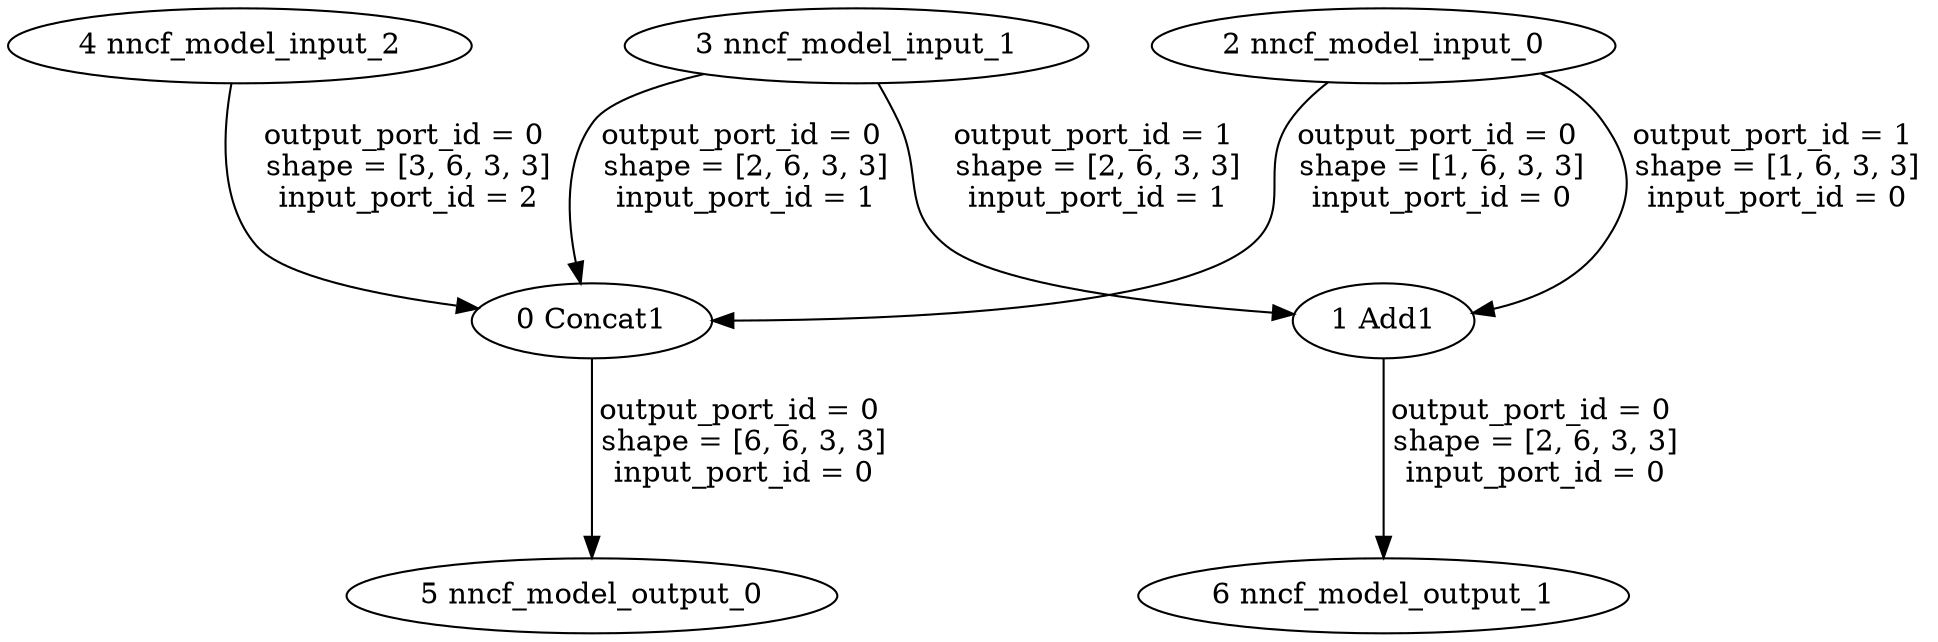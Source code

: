 strict digraph  {
"0 Concat1" [id=0, type=Concat];
"1 Add1" [id=1, type=Add];
"2 nncf_model_input_0" [id=2, type=nncf_model_input];
"3 nncf_model_input_1" [id=3, type=nncf_model_input];
"4 nncf_model_input_2" [id=4, type=nncf_model_input];
"5 nncf_model_output_0" [id=5, type=nncf_model_output];
"6 nncf_model_output_1" [id=6, type=nncf_model_output];
"0 Concat1" -> "5 nncf_model_output_0"  [label="output_port_id = 0 \n shape = [6, 6, 3, 3] \n input_port_id = 0 \n ", style=solid];
"1 Add1" -> "6 nncf_model_output_1"  [label="output_port_id = 0 \n shape = [2, 6, 3, 3] \n input_port_id = 0 \n ", style=solid];
"2 nncf_model_input_0" -> "0 Concat1"  [label="output_port_id = 0 \n shape = [1, 6, 3, 3] \n input_port_id = 0 \n ", style=solid];
"2 nncf_model_input_0" -> "1 Add1"  [label="output_port_id = 1 \n shape = [1, 6, 3, 3] \n input_port_id = 0 \n ", style=solid];
"3 nncf_model_input_1" -> "0 Concat1"  [label="output_port_id = 0 \n shape = [2, 6, 3, 3] \n input_port_id = 1 \n ", style=solid];
"3 nncf_model_input_1" -> "1 Add1"  [label="output_port_id = 1 \n shape = [2, 6, 3, 3] \n input_port_id = 1 \n ", style=solid];
"4 nncf_model_input_2" -> "0 Concat1"  [label="output_port_id = 0 \n shape = [3, 6, 3, 3] \n input_port_id = 2 \n ", style=solid];
}
